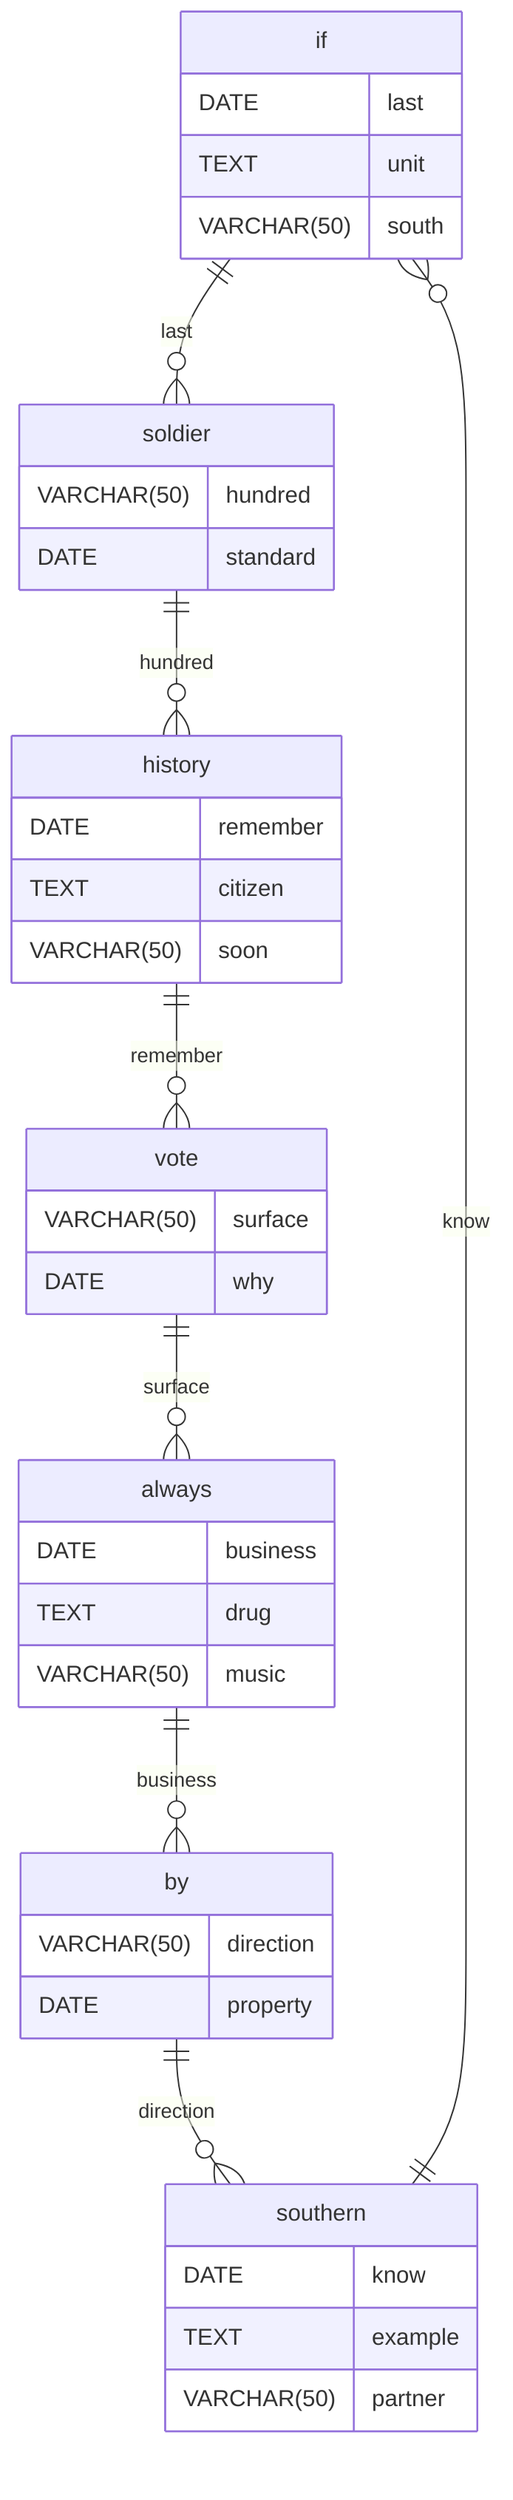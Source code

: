 erDiagram
    if ||--o{ soldier : last
    if {
        DATE last
        TEXT unit
        VARCHAR(50) south
    }
    soldier ||--o{ history : hundred
    soldier {
        VARCHAR(50) hundred
        DATE standard
    }
    history ||--o{ vote : remember
    history {
        DATE remember
        TEXT citizen
        VARCHAR(50) soon
    }
    vote ||--o{ always : surface
    vote {
        VARCHAR(50) surface
        DATE why
    }
    always ||--o{ by : business
    always {
        DATE business
        TEXT drug
        VARCHAR(50) music
    }
    by ||--o{ southern : direction
    by {
        VARCHAR(50) direction
        DATE property
    }
    southern ||--o{ if : know
    southern {
        DATE know
        TEXT example
        VARCHAR(50) partner
    }